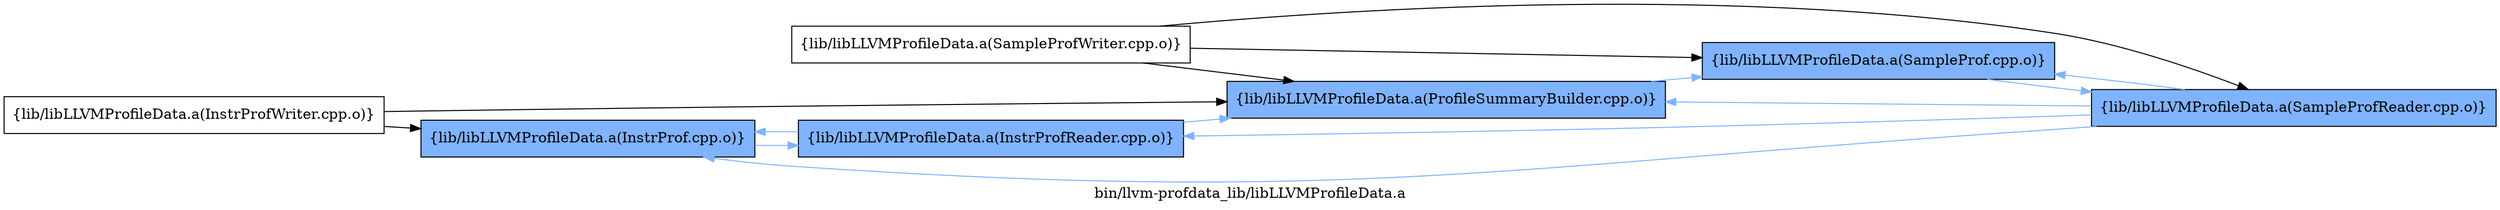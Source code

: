 digraph "bin/llvm-profdata_lib/libLLVMProfileData.a" {
	label="bin/llvm-profdata_lib/libLLVMProfileData.a";
	rankdir=LR;
	{ rank=same; Node0x561dfeb37ec8;  }
	{ rank=same; Node0x561dfeb372e8;  }
	{ rank=same; Node0x561dfeb35b28;  }
	{ rank=same; Node0x561dfeb35df8;  }

	Node0x561dfeb37ec8 [shape=record,shape=box,group=1,style=filled,fillcolor="0.600000 0.5 1",label="{lib/libLLVMProfileData.a(InstrProf.cpp.o)}"];
	Node0x561dfeb37ec8 -> Node0x561dfeb372e8[color="0.600000 0.5 1"];
	Node0x561dfeb372e8 [shape=record,shape=box,group=1,style=filled,fillcolor="0.600000 0.5 1",label="{lib/libLLVMProfileData.a(InstrProfReader.cpp.o)}"];
	Node0x561dfeb372e8 -> Node0x561dfeb37ec8[color="0.600000 0.5 1"];
	Node0x561dfeb372e8 -> Node0x561dfeb35b28[color="0.600000 0.5 1"];
	Node0x561dfeb36348 [shape=record,shape=box,group=0,label="{lib/libLLVMProfileData.a(InstrProfWriter.cpp.o)}"];
	Node0x561dfeb36348 -> Node0x561dfeb37ec8;
	Node0x561dfeb36348 -> Node0x561dfeb35b28;
	Node0x561dfeb35b28 [shape=record,shape=box,group=1,style=filled,fillcolor="0.600000 0.5 1",label="{lib/libLLVMProfileData.a(ProfileSummaryBuilder.cpp.o)}"];
	Node0x561dfeb35b28 -> Node0x561dfeb35df8[color="0.600000 0.5 1"];
	Node0x561dfeb35df8 [shape=record,shape=box,group=1,style=filled,fillcolor="0.600000 0.5 1",label="{lib/libLLVMProfileData.a(SampleProf.cpp.o)}"];
	Node0x561dfeb35df8 -> Node0x561dfeb35038[color="0.600000 0.5 1"];
	Node0x561dfeb35038 [shape=record,shape=box,group=1,style=filled,fillcolor="0.600000 0.5 1",label="{lib/libLLVMProfileData.a(SampleProfReader.cpp.o)}"];
	Node0x561dfeb35038 -> Node0x561dfeb37ec8[color="0.600000 0.5 1"];
	Node0x561dfeb35038 -> Node0x561dfeb372e8[color="0.600000 0.5 1"];
	Node0x561dfeb35038 -> Node0x561dfeb35b28[color="0.600000 0.5 1"];
	Node0x561dfeb35038 -> Node0x561dfeb35df8[color="0.600000 0.5 1"];
	Node0x561dfeb34908 [shape=record,shape=box,group=0,label="{lib/libLLVMProfileData.a(SampleProfWriter.cpp.o)}"];
	Node0x561dfeb34908 -> Node0x561dfeb35b28;
	Node0x561dfeb34908 -> Node0x561dfeb35df8;
	Node0x561dfeb34908 -> Node0x561dfeb35038;
}
